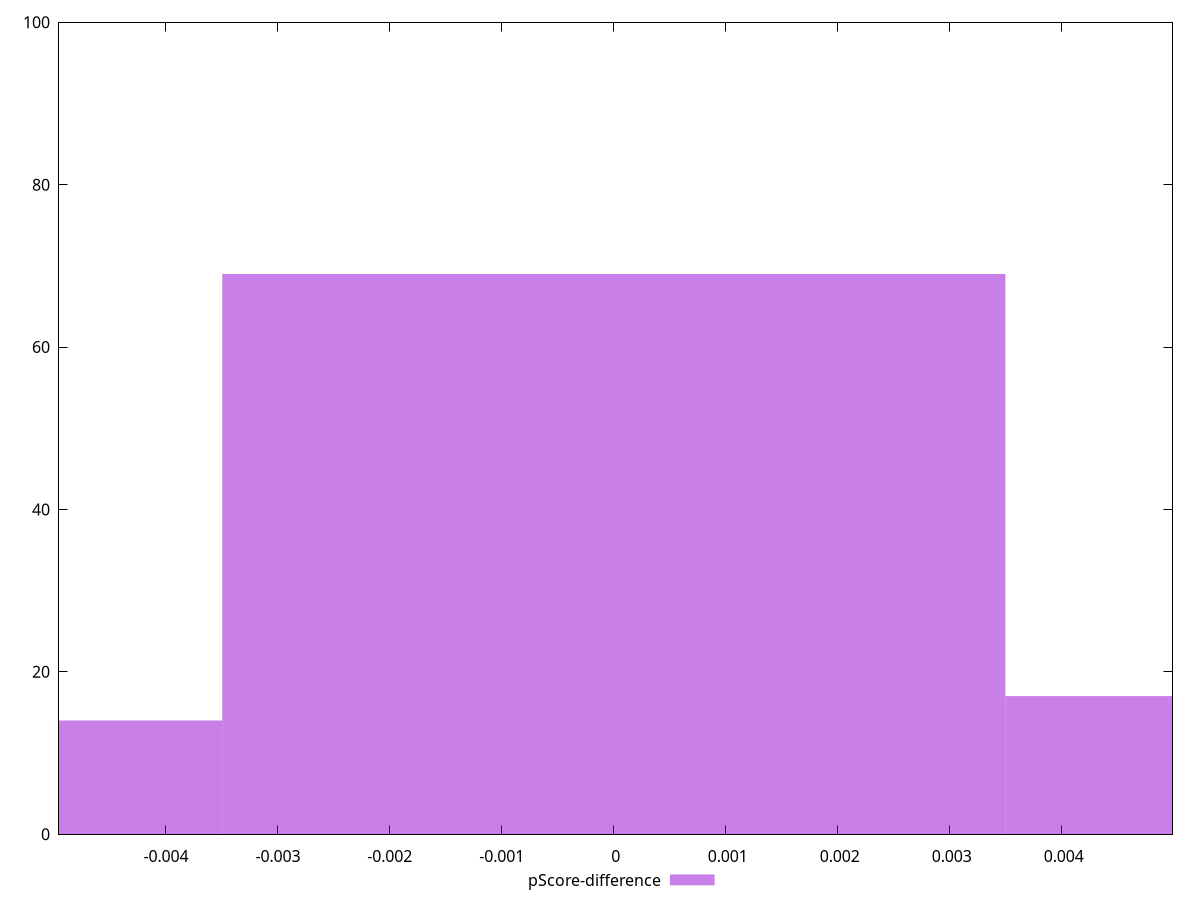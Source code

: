 reset

$pScoreDifference <<EOF
0 69
0.006994234886420902 17
-0.006994234886420902 14
EOF

set key outside below
set boxwidth 0.006994234886420902
set xrange [-0.004955017382420823:0.0049899009328924215]
set yrange [0:100]
set trange [0:100]
set style fill transparent solid 0.5 noborder
set terminal svg size 640, 490 enhanced background rgb 'white'
set output "report_00013_2021-02-09T12-04-24.940Z/largest-contentful-paint/samples/pages+cached+noadtech+nomedia+nocss/pScore-difference/histogram.svg"

plot $pScoreDifference title "pScore-difference" with boxes

reset
